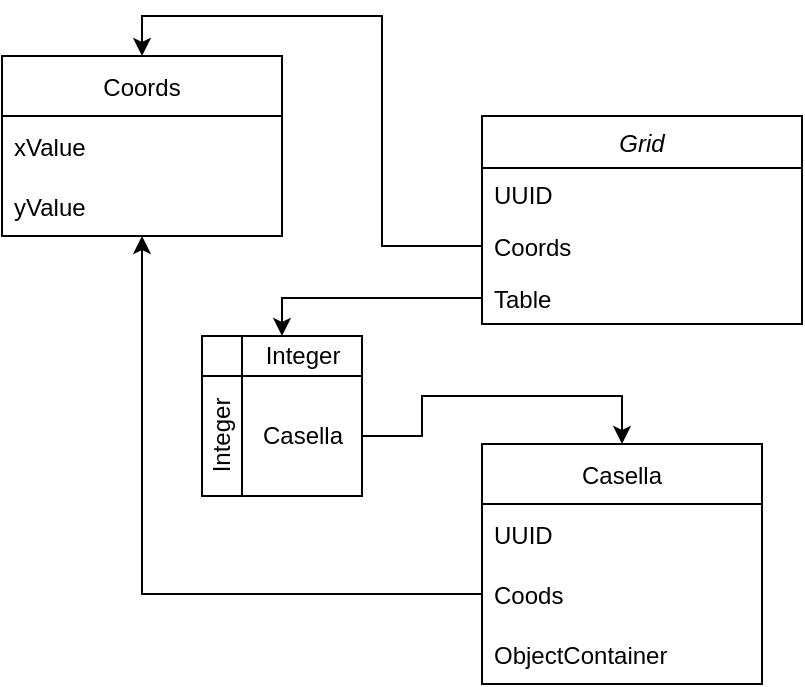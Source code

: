 <mxfile version="17.1.3" type="github">
  <diagram id="C5RBs43oDa-KdzZeNtuy" name="Page-1">
    <mxGraphModel dx="1550" dy="402" grid="1" gridSize="10" guides="1" tooltips="1" connect="1" arrows="1" fold="1" page="1" pageScale="1" pageWidth="827" pageHeight="1169" math="0" shadow="0">
      <root>
        <mxCell id="WIyWlLk6GJQsqaUBKTNV-0" />
        <mxCell id="WIyWlLk6GJQsqaUBKTNV-1" parent="WIyWlLk6GJQsqaUBKTNV-0" />
        <mxCell id="zkfFHV4jXpPFQw0GAbJ--0" value="Grid" style="swimlane;fontStyle=2;align=center;verticalAlign=top;childLayout=stackLayout;horizontal=1;startSize=26;horizontalStack=0;resizeParent=1;resizeLast=0;collapsible=1;marginBottom=0;rounded=0;shadow=0;strokeWidth=1;" parent="WIyWlLk6GJQsqaUBKTNV-1" vertex="1">
          <mxGeometry x="220" y="120" width="160" height="104" as="geometry">
            <mxRectangle x="230" y="140" width="160" height="26" as="alternateBounds" />
          </mxGeometry>
        </mxCell>
        <mxCell id="zkfFHV4jXpPFQw0GAbJ--1" value="UUID" style="text;align=left;verticalAlign=top;spacingLeft=4;spacingRight=4;overflow=hidden;rotatable=0;points=[[0,0.5],[1,0.5]];portConstraint=eastwest;" parent="zkfFHV4jXpPFQw0GAbJ--0" vertex="1">
          <mxGeometry y="26" width="160" height="26" as="geometry" />
        </mxCell>
        <mxCell id="zkfFHV4jXpPFQw0GAbJ--2" value="Coords" style="text;align=left;verticalAlign=top;spacingLeft=4;spacingRight=4;overflow=hidden;rotatable=0;points=[[0,0.5],[1,0.5]];portConstraint=eastwest;rounded=0;shadow=0;html=0;" parent="zkfFHV4jXpPFQw0GAbJ--0" vertex="1">
          <mxGeometry y="52" width="160" height="26" as="geometry" />
        </mxCell>
        <mxCell id="zkfFHV4jXpPFQw0GAbJ--3" value="Table" style="text;align=left;verticalAlign=top;spacingLeft=4;spacingRight=4;overflow=hidden;rotatable=0;points=[[0,0.5],[1,0.5]];portConstraint=eastwest;rounded=0;shadow=0;html=0;" parent="zkfFHV4jXpPFQw0GAbJ--0" vertex="1">
          <mxGeometry y="78" width="160" height="26" as="geometry" />
        </mxCell>
        <mxCell id="t30wZxQCkRNdcek4japt-16" value="Coords" style="swimlane;fontStyle=0;childLayout=stackLayout;horizontal=1;startSize=30;horizontalStack=0;resizeParent=1;resizeParentMax=0;resizeLast=0;collapsible=1;marginBottom=0;" vertex="1" parent="WIyWlLk6GJQsqaUBKTNV-1">
          <mxGeometry x="-20" y="90" width="140" height="90" as="geometry" />
        </mxCell>
        <mxCell id="t30wZxQCkRNdcek4japt-17" value="xValue" style="text;strokeColor=none;fillColor=none;align=left;verticalAlign=middle;spacingLeft=4;spacingRight=4;overflow=hidden;points=[[0,0.5],[1,0.5]];portConstraint=eastwest;rotatable=0;" vertex="1" parent="t30wZxQCkRNdcek4japt-16">
          <mxGeometry y="30" width="140" height="30" as="geometry" />
        </mxCell>
        <mxCell id="t30wZxQCkRNdcek4japt-18" value="yValue" style="text;strokeColor=none;fillColor=none;align=left;verticalAlign=middle;spacingLeft=4;spacingRight=4;overflow=hidden;points=[[0,0.5],[1,0.5]];portConstraint=eastwest;rotatable=0;" vertex="1" parent="t30wZxQCkRNdcek4japt-16">
          <mxGeometry y="60" width="140" height="30" as="geometry" />
        </mxCell>
        <mxCell id="t30wZxQCkRNdcek4japt-20" style="edgeStyle=orthogonalEdgeStyle;rounded=0;orthogonalLoop=1;jettySize=auto;html=1;" edge="1" parent="WIyWlLk6GJQsqaUBKTNV-1" source="zkfFHV4jXpPFQw0GAbJ--2" target="t30wZxQCkRNdcek4japt-16">
          <mxGeometry relative="1" as="geometry">
            <Array as="points">
              <mxPoint x="170" y="185" />
              <mxPoint x="170" y="70" />
              <mxPoint x="50" y="70" />
            </Array>
          </mxGeometry>
        </mxCell>
        <mxCell id="t30wZxQCkRNdcek4japt-28" style="edgeStyle=orthogonalEdgeStyle;rounded=0;orthogonalLoop=1;jettySize=auto;html=1;" edge="1" parent="WIyWlLk6GJQsqaUBKTNV-1" source="zkfFHV4jXpPFQw0GAbJ--3" target="t30wZxQCkRNdcek4japt-25">
          <mxGeometry relative="1" as="geometry">
            <Array as="points">
              <mxPoint x="120" y="211" />
            </Array>
          </mxGeometry>
        </mxCell>
        <mxCell id="t30wZxQCkRNdcek4japt-29" value="" style="group" vertex="1" connectable="0" parent="WIyWlLk6GJQsqaUBKTNV-1">
          <mxGeometry x="80" y="230" width="80" height="80" as="geometry" />
        </mxCell>
        <mxCell id="t30wZxQCkRNdcek4japt-25" value="" style="shape=internalStorage;whiteSpace=wrap;html=1;backgroundOutline=1;" vertex="1" parent="t30wZxQCkRNdcek4japt-29">
          <mxGeometry width="80" height="80" as="geometry" />
        </mxCell>
        <mxCell id="t30wZxQCkRNdcek4japt-26" value="Integer" style="text;html=1;align=center;verticalAlign=middle;resizable=0;points=[];autosize=1;strokeColor=none;fillColor=none;" vertex="1" parent="t30wZxQCkRNdcek4japt-29">
          <mxGeometry x="25" width="50" height="20" as="geometry" />
        </mxCell>
        <mxCell id="t30wZxQCkRNdcek4japt-27" value="Integer&lt;br&gt;" style="text;html=1;align=center;verticalAlign=middle;resizable=0;points=[];autosize=1;strokeColor=none;fillColor=none;rotation=-90;" vertex="1" parent="t30wZxQCkRNdcek4japt-29">
          <mxGeometry x="-15" y="40" width="50" height="20" as="geometry" />
        </mxCell>
        <mxCell id="t30wZxQCkRNdcek4japt-30" value="Casella&lt;br&gt;" style="text;html=1;align=center;verticalAlign=middle;resizable=0;points=[];autosize=1;strokeColor=none;fillColor=none;" vertex="1" parent="t30wZxQCkRNdcek4japt-29">
          <mxGeometry x="20" y="40" width="60" height="20" as="geometry" />
        </mxCell>
        <mxCell id="t30wZxQCkRNdcek4japt-32" value="Casella" style="swimlane;fontStyle=0;childLayout=stackLayout;horizontal=1;startSize=30;horizontalStack=0;resizeParent=1;resizeParentMax=0;resizeLast=0;collapsible=1;marginBottom=0;" vertex="1" parent="WIyWlLk6GJQsqaUBKTNV-1">
          <mxGeometry x="220" y="284" width="140" height="120" as="geometry" />
        </mxCell>
        <mxCell id="t30wZxQCkRNdcek4japt-33" value="UUID" style="text;strokeColor=none;fillColor=none;align=left;verticalAlign=middle;spacingLeft=4;spacingRight=4;overflow=hidden;points=[[0,0.5],[1,0.5]];portConstraint=eastwest;rotatable=0;" vertex="1" parent="t30wZxQCkRNdcek4japt-32">
          <mxGeometry y="30" width="140" height="30" as="geometry" />
        </mxCell>
        <mxCell id="t30wZxQCkRNdcek4japt-34" value="Coods" style="text;strokeColor=none;fillColor=none;align=left;verticalAlign=middle;spacingLeft=4;spacingRight=4;overflow=hidden;points=[[0,0.5],[1,0.5]];portConstraint=eastwest;rotatable=0;" vertex="1" parent="t30wZxQCkRNdcek4japt-32">
          <mxGeometry y="60" width="140" height="30" as="geometry" />
        </mxCell>
        <mxCell id="t30wZxQCkRNdcek4japt-35" value="ObjectContainer" style="text;strokeColor=none;fillColor=none;align=left;verticalAlign=middle;spacingLeft=4;spacingRight=4;overflow=hidden;points=[[0,0.5],[1,0.5]];portConstraint=eastwest;rotatable=0;" vertex="1" parent="t30wZxQCkRNdcek4japt-32">
          <mxGeometry y="90" width="140" height="30" as="geometry" />
        </mxCell>
        <mxCell id="t30wZxQCkRNdcek4japt-36" style="edgeStyle=orthogonalEdgeStyle;rounded=0;orthogonalLoop=1;jettySize=auto;html=1;" edge="1" parent="WIyWlLk6GJQsqaUBKTNV-1" source="t30wZxQCkRNdcek4japt-30" target="t30wZxQCkRNdcek4japt-32">
          <mxGeometry relative="1" as="geometry">
            <Array as="points">
              <mxPoint x="190" y="280" />
              <mxPoint x="190" y="260" />
              <mxPoint x="290" y="260" />
            </Array>
          </mxGeometry>
        </mxCell>
        <mxCell id="t30wZxQCkRNdcek4japt-37" style="edgeStyle=orthogonalEdgeStyle;rounded=0;orthogonalLoop=1;jettySize=auto;html=1;" edge="1" parent="WIyWlLk6GJQsqaUBKTNV-1" source="t30wZxQCkRNdcek4japt-34" target="t30wZxQCkRNdcek4japt-16">
          <mxGeometry relative="1" as="geometry" />
        </mxCell>
      </root>
    </mxGraphModel>
  </diagram>
</mxfile>
